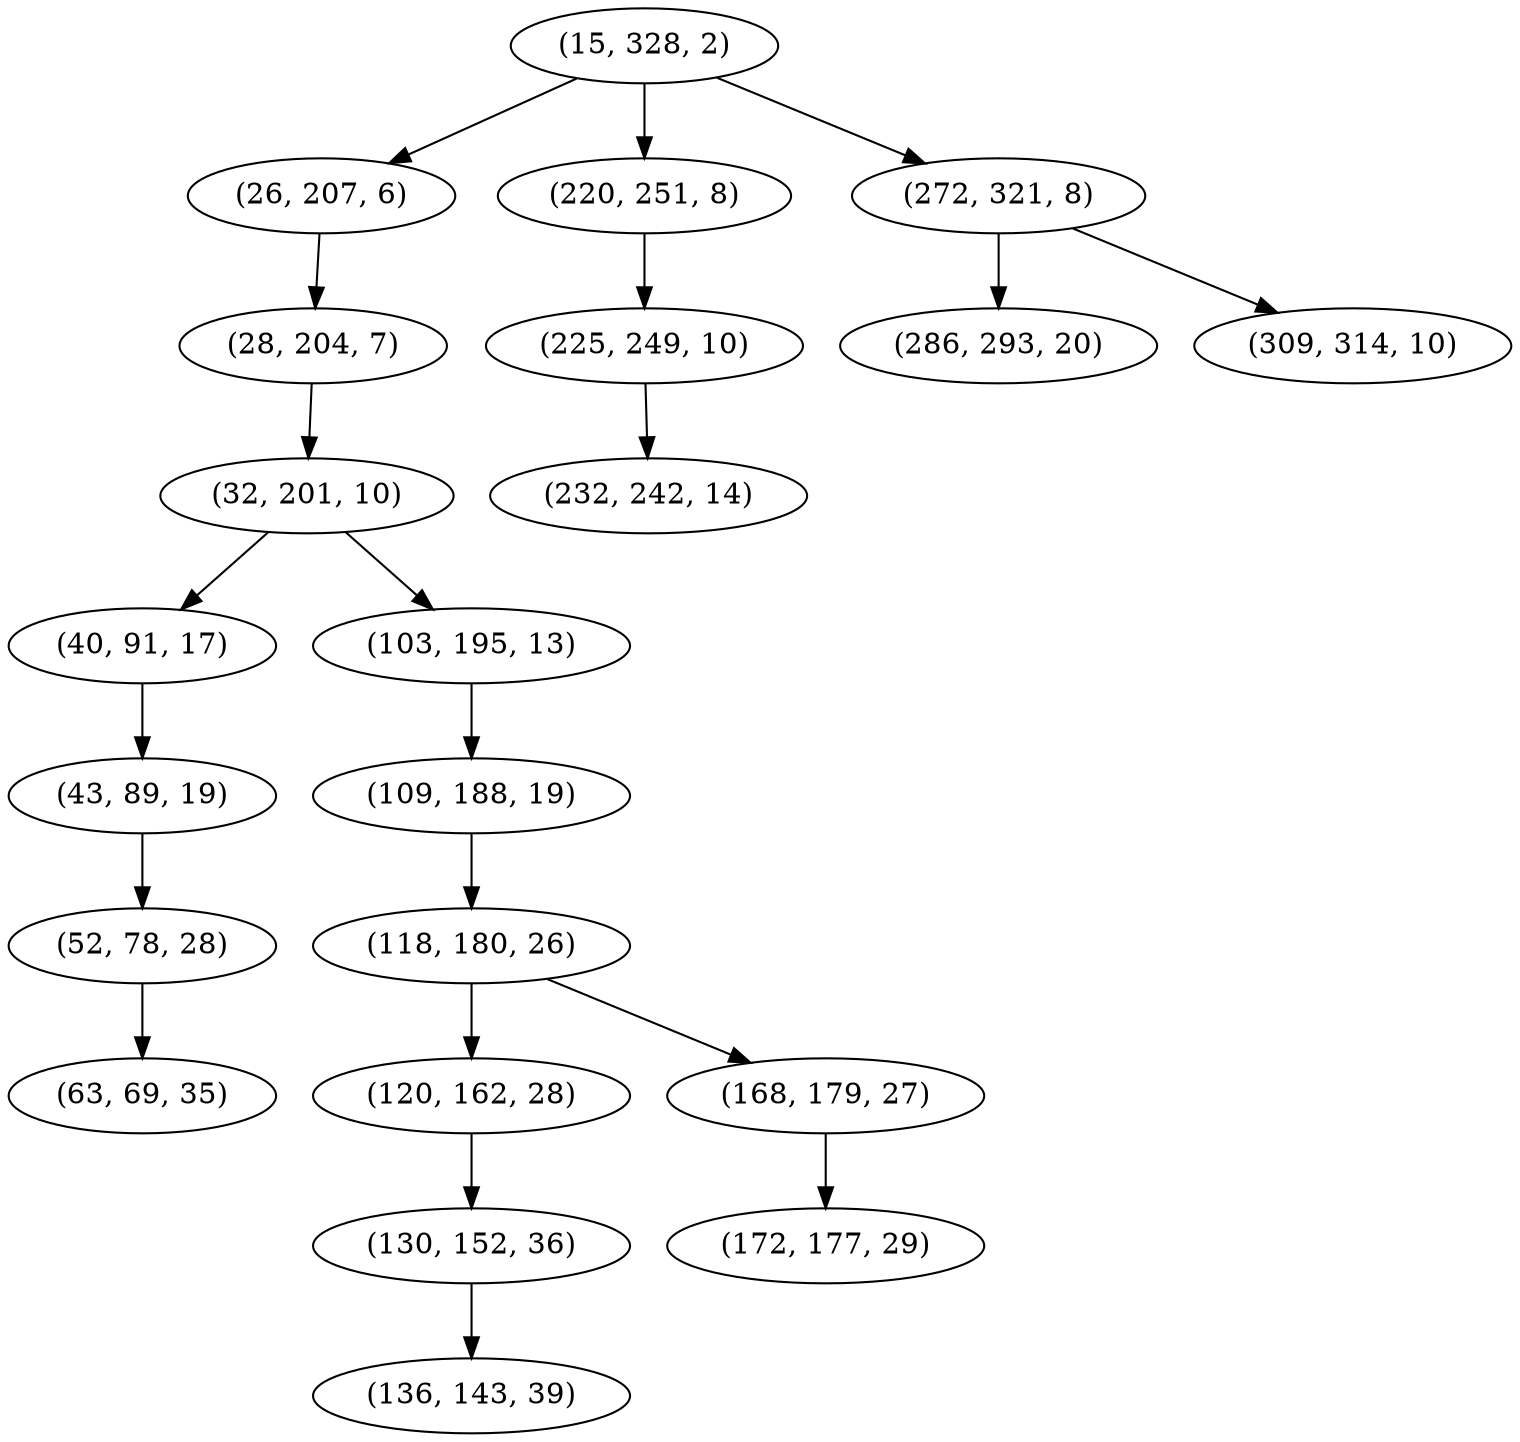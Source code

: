 digraph tree {
    "(15, 328, 2)";
    "(26, 207, 6)";
    "(28, 204, 7)";
    "(32, 201, 10)";
    "(40, 91, 17)";
    "(43, 89, 19)";
    "(52, 78, 28)";
    "(63, 69, 35)";
    "(103, 195, 13)";
    "(109, 188, 19)";
    "(118, 180, 26)";
    "(120, 162, 28)";
    "(130, 152, 36)";
    "(136, 143, 39)";
    "(168, 179, 27)";
    "(172, 177, 29)";
    "(220, 251, 8)";
    "(225, 249, 10)";
    "(232, 242, 14)";
    "(272, 321, 8)";
    "(286, 293, 20)";
    "(309, 314, 10)";
    "(15, 328, 2)" -> "(26, 207, 6)";
    "(15, 328, 2)" -> "(220, 251, 8)";
    "(15, 328, 2)" -> "(272, 321, 8)";
    "(26, 207, 6)" -> "(28, 204, 7)";
    "(28, 204, 7)" -> "(32, 201, 10)";
    "(32, 201, 10)" -> "(40, 91, 17)";
    "(32, 201, 10)" -> "(103, 195, 13)";
    "(40, 91, 17)" -> "(43, 89, 19)";
    "(43, 89, 19)" -> "(52, 78, 28)";
    "(52, 78, 28)" -> "(63, 69, 35)";
    "(103, 195, 13)" -> "(109, 188, 19)";
    "(109, 188, 19)" -> "(118, 180, 26)";
    "(118, 180, 26)" -> "(120, 162, 28)";
    "(118, 180, 26)" -> "(168, 179, 27)";
    "(120, 162, 28)" -> "(130, 152, 36)";
    "(130, 152, 36)" -> "(136, 143, 39)";
    "(168, 179, 27)" -> "(172, 177, 29)";
    "(220, 251, 8)" -> "(225, 249, 10)";
    "(225, 249, 10)" -> "(232, 242, 14)";
    "(272, 321, 8)" -> "(286, 293, 20)";
    "(272, 321, 8)" -> "(309, 314, 10)";
}
